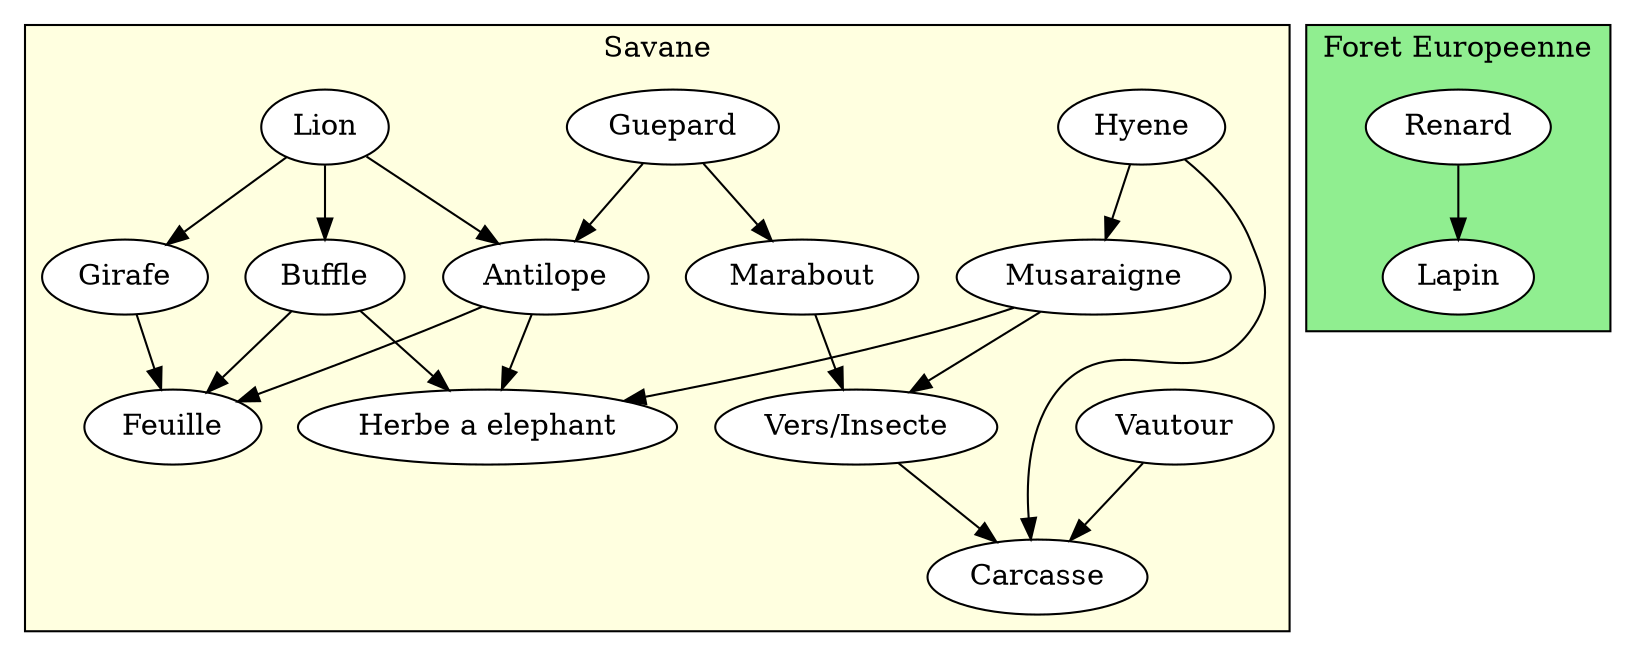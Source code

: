 digraph multigraphe {
    rankdir=TB; // du haut vers le bas
    compound=true;
    newrank=true;

    subgraph cluster_0 {
        label = "Savane";
        bgcolor = "lightyellow";
        node [shape=ellipse, style=filled, fillcolor=white];

        // Relations
        "Musaraigne" -> "Herbe a elephant"
        "Antilope" -> "Herbe a elephant"
        "Buffle" -> "Herbe a elephant"

        "Antilope" -> "Feuille"
        "Buffle" -> "Feuille"
        "Girafe" -> "Feuille"

        "Vers/Insecte" -> "Carcasse"
        "Hyene" -> "Carcasse"
        "Vautour" -> "Carcasse"

        "Marabout" -> "Vers/Insecte"
        "Musaraigne" -> "Vers/Insecte"

        "Guepard" -> "Marabout"

        "Hyene" -> "Musaraigne"

        "Guepard" -> "Antilope"
        "Lion" -> "Antilope"

        "Lion" -> "Buffle"

        "Lion" -> "Girafe"

        // Force la disposition
        {rank=same; "Herbe a elephant"}
        {rank=same; Feuille}
        {rank=same; Carcasse}
        {rank=same; "Vers/Insecte"}
        {rank=same; Marabout}
        {rank=same; Musaraigne}
        {rank=same; Antilope}
        {rank=same; Buffle}
        {rank=same; Girafe}
        {rank=same; Hyene}
        {rank=same; Guepard}
        {rank=same; Lion}
        {rank=same; Vautour}
        }

    subgraph cluster_1 {
        label = "Foret Europeenne";
        bgcolor = "lightgreen";
        node [shape=ellipse, style=filled, fillcolor=white];

        "Renard" -> "Lapin"

        {rank=same; "Renard"}
        {rank=same; "Lapin"}
    }
}